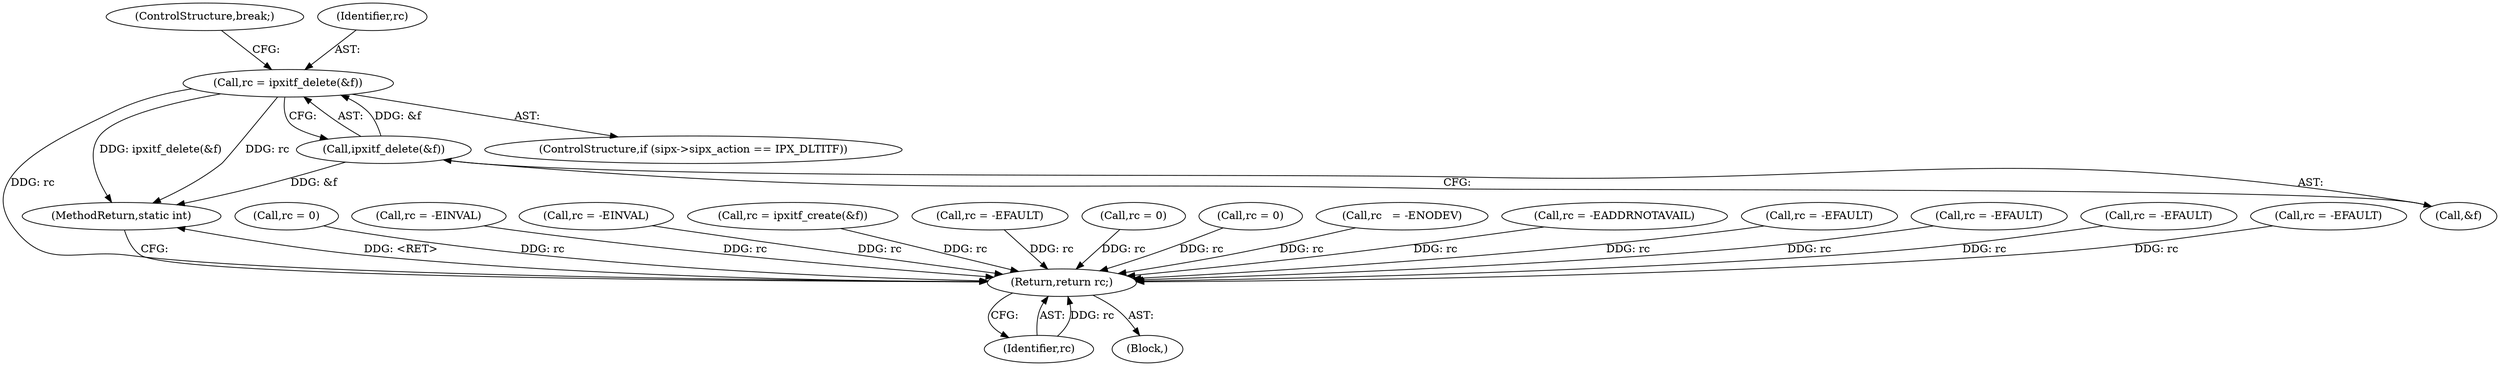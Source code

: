 digraph "0_linux_ee0d8d8482345ff97a75a7d747efc309f13b0d80@API" {
"1000195" [label="(Call,rc = ipxitf_delete(&f))"];
"1000197" [label="(Call,ipxitf_delete(&f))"];
"1000341" [label="(Return,return rc;)"];
"1000197" [label="(Call,ipxitf_delete(&f))"];
"1000335" [label="(Call,rc = 0)"];
"1000138" [label="(Call,rc = -EINVAL)"];
"1000105" [label="(Call,rc = -EINVAL)"];
"1000343" [label="(MethodReturn,static int)"];
"1000195" [label="(Call,rc = ipxitf_delete(&f))"];
"1000201" [label="(Call,rc = ipxitf_create(&f))"];
"1000297" [label="(Call,rc = -EFAULT)"];
"1000342" [label="(Identifier,rc)"];
"1000198" [label="(Call,&f)"];
"1000316" [label="(Call,rc = 0)"];
"1000287" [label="(Call,rc = 0)"];
"1000189" [label="(ControlStructure,if (sipx->sipx_action == IPX_DLTITF))"];
"1000240" [label="(Call,rc   = -ENODEV)"];
"1000103" [label="(Block,)"];
"1000256" [label="(Call,rc = -EADDRNOTAVAIL)"];
"1000324" [label="(Call,rc = -EFAULT)"];
"1000341" [label="(Return,return rc;)"];
"1000206" [label="(ControlStructure,break;)"];
"1000305" [label="(Call,rc = -EFAULT)"];
"1000118" [label="(Call,rc = -EFAULT)"];
"1000212" [label="(Call,rc = -EFAULT)"];
"1000196" [label="(Identifier,rc)"];
"1000195" -> "1000189"  [label="AST: "];
"1000195" -> "1000197"  [label="CFG: "];
"1000196" -> "1000195"  [label="AST: "];
"1000197" -> "1000195"  [label="AST: "];
"1000206" -> "1000195"  [label="CFG: "];
"1000195" -> "1000343"  [label="DDG: ipxitf_delete(&f)"];
"1000195" -> "1000343"  [label="DDG: rc"];
"1000197" -> "1000195"  [label="DDG: &f"];
"1000195" -> "1000341"  [label="DDG: rc"];
"1000197" -> "1000198"  [label="CFG: "];
"1000198" -> "1000197"  [label="AST: "];
"1000197" -> "1000343"  [label="DDG: &f"];
"1000341" -> "1000103"  [label="AST: "];
"1000341" -> "1000342"  [label="CFG: "];
"1000342" -> "1000341"  [label="AST: "];
"1000343" -> "1000341"  [label="CFG: "];
"1000341" -> "1000343"  [label="DDG: <RET>"];
"1000342" -> "1000341"  [label="DDG: rc"];
"1000297" -> "1000341"  [label="DDG: rc"];
"1000335" -> "1000341"  [label="DDG: rc"];
"1000138" -> "1000341"  [label="DDG: rc"];
"1000305" -> "1000341"  [label="DDG: rc"];
"1000287" -> "1000341"  [label="DDG: rc"];
"1000256" -> "1000341"  [label="DDG: rc"];
"1000118" -> "1000341"  [label="DDG: rc"];
"1000105" -> "1000341"  [label="DDG: rc"];
"1000212" -> "1000341"  [label="DDG: rc"];
"1000324" -> "1000341"  [label="DDG: rc"];
"1000240" -> "1000341"  [label="DDG: rc"];
"1000201" -> "1000341"  [label="DDG: rc"];
"1000316" -> "1000341"  [label="DDG: rc"];
}

